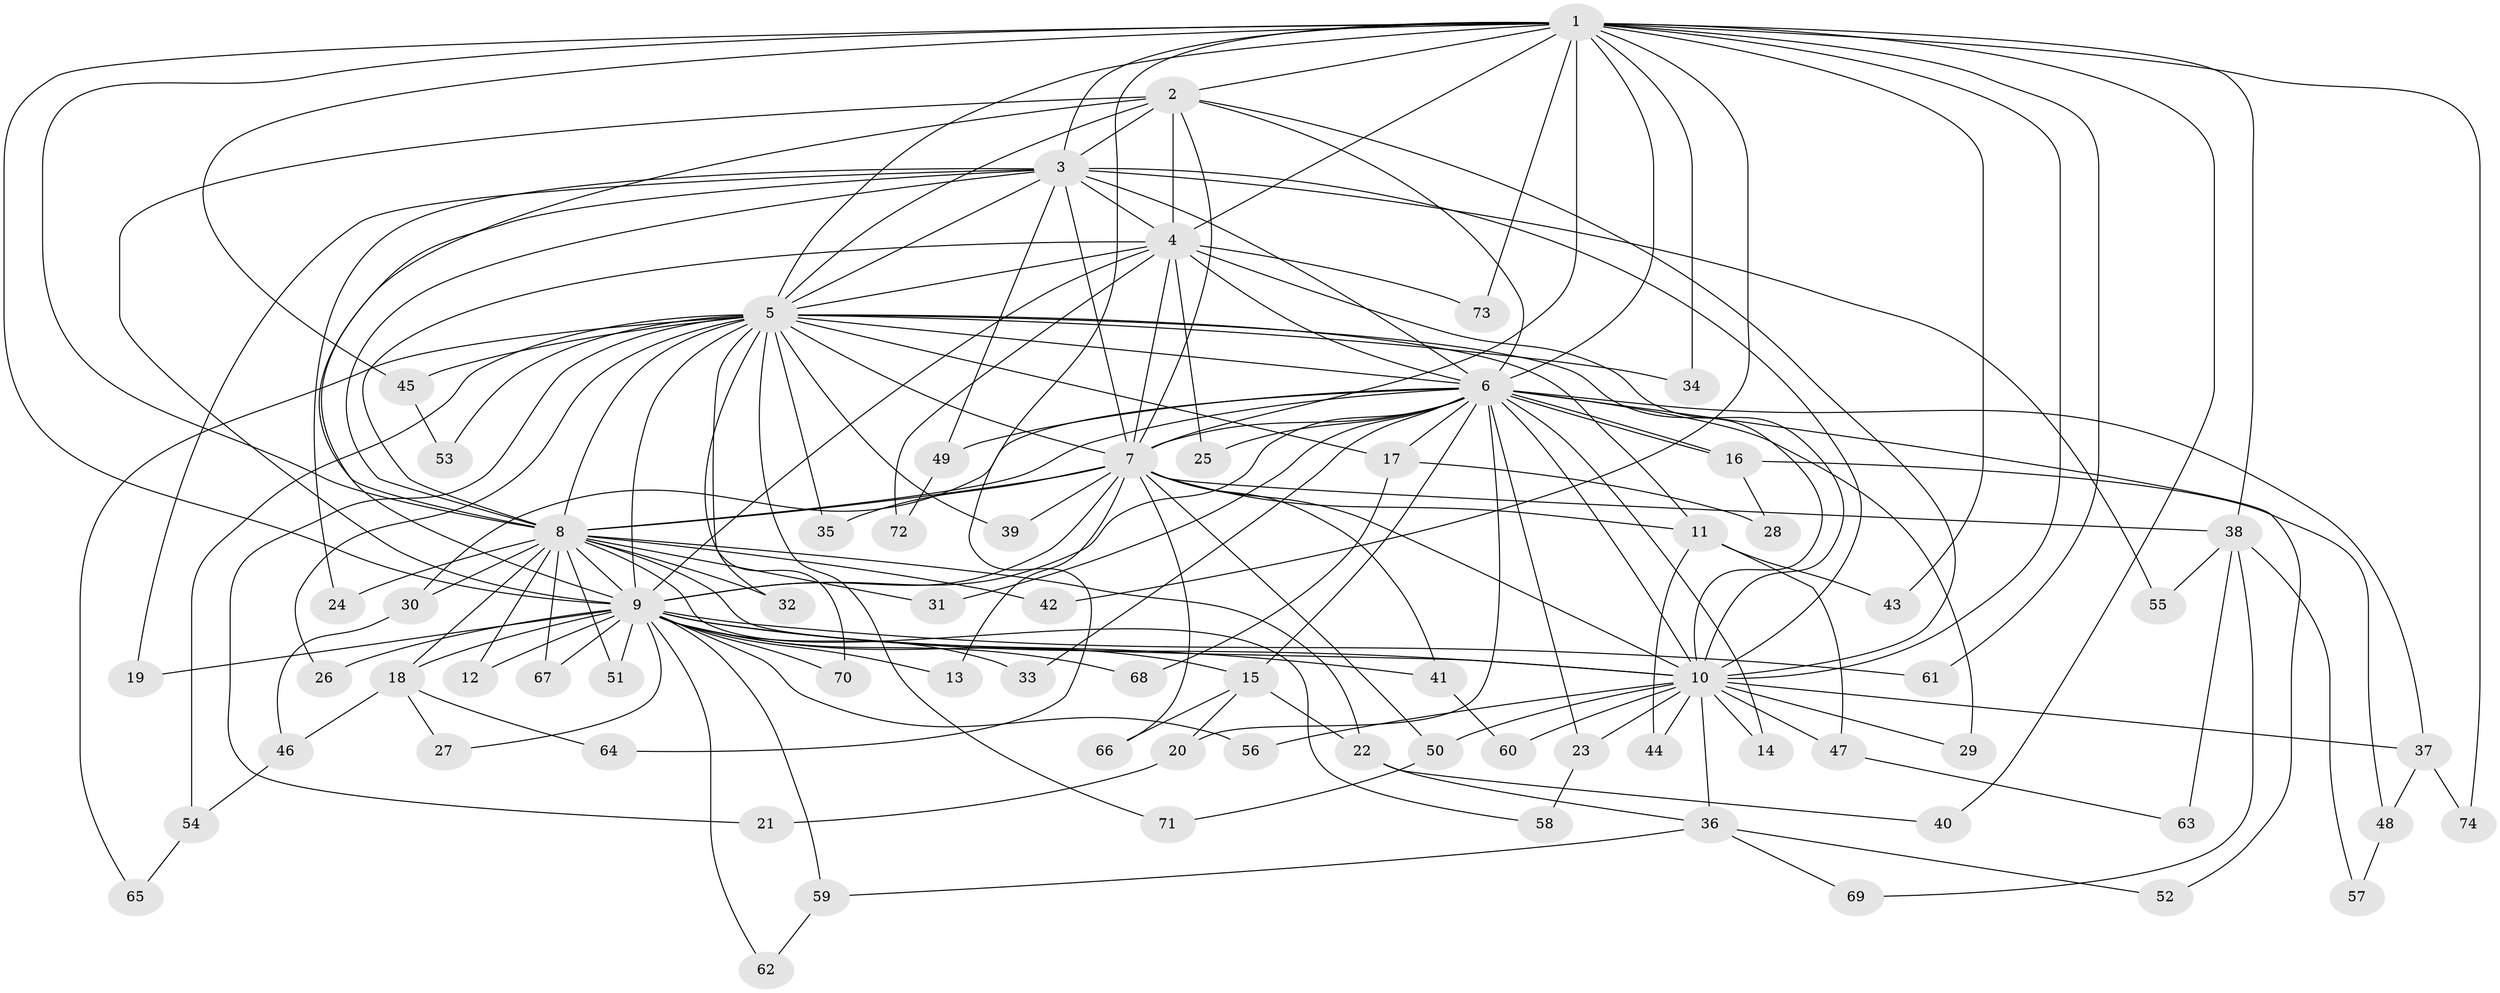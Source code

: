 // Generated by graph-tools (version 1.1) at 2025/49/03/09/25 03:49:27]
// undirected, 74 vertices, 173 edges
graph export_dot {
graph [start="1"]
  node [color=gray90,style=filled];
  1;
  2;
  3;
  4;
  5;
  6;
  7;
  8;
  9;
  10;
  11;
  12;
  13;
  14;
  15;
  16;
  17;
  18;
  19;
  20;
  21;
  22;
  23;
  24;
  25;
  26;
  27;
  28;
  29;
  30;
  31;
  32;
  33;
  34;
  35;
  36;
  37;
  38;
  39;
  40;
  41;
  42;
  43;
  44;
  45;
  46;
  47;
  48;
  49;
  50;
  51;
  52;
  53;
  54;
  55;
  56;
  57;
  58;
  59;
  60;
  61;
  62;
  63;
  64;
  65;
  66;
  67;
  68;
  69;
  70;
  71;
  72;
  73;
  74;
  1 -- 2;
  1 -- 3;
  1 -- 4;
  1 -- 5;
  1 -- 6;
  1 -- 7;
  1 -- 8;
  1 -- 9;
  1 -- 10;
  1 -- 34;
  1 -- 38;
  1 -- 40;
  1 -- 42;
  1 -- 43;
  1 -- 45;
  1 -- 61;
  1 -- 64;
  1 -- 73;
  1 -- 74;
  2 -- 3;
  2 -- 4;
  2 -- 5;
  2 -- 6;
  2 -- 7;
  2 -- 8;
  2 -- 9;
  2 -- 10;
  3 -- 4;
  3 -- 5;
  3 -- 6;
  3 -- 7;
  3 -- 8;
  3 -- 9;
  3 -- 10;
  3 -- 19;
  3 -- 24;
  3 -- 49;
  3 -- 55;
  4 -- 5;
  4 -- 6;
  4 -- 7;
  4 -- 8;
  4 -- 9;
  4 -- 10;
  4 -- 25;
  4 -- 72;
  4 -- 73;
  5 -- 6;
  5 -- 7;
  5 -- 8;
  5 -- 9;
  5 -- 10;
  5 -- 11;
  5 -- 17;
  5 -- 21;
  5 -- 26;
  5 -- 32;
  5 -- 34;
  5 -- 35;
  5 -- 39;
  5 -- 45;
  5 -- 53;
  5 -- 54;
  5 -- 65;
  5 -- 70;
  5 -- 71;
  6 -- 7;
  6 -- 8;
  6 -- 9;
  6 -- 10;
  6 -- 14;
  6 -- 15;
  6 -- 16;
  6 -- 16;
  6 -- 17;
  6 -- 20;
  6 -- 23;
  6 -- 25;
  6 -- 29;
  6 -- 30;
  6 -- 31;
  6 -- 33;
  6 -- 37;
  6 -- 49;
  6 -- 52;
  7 -- 8;
  7 -- 9;
  7 -- 10;
  7 -- 11;
  7 -- 13;
  7 -- 35;
  7 -- 38;
  7 -- 39;
  7 -- 41;
  7 -- 50;
  7 -- 66;
  8 -- 9;
  8 -- 10;
  8 -- 12;
  8 -- 18;
  8 -- 22;
  8 -- 24;
  8 -- 30;
  8 -- 31;
  8 -- 32;
  8 -- 42;
  8 -- 51;
  8 -- 58;
  8 -- 67;
  9 -- 10;
  9 -- 12;
  9 -- 13;
  9 -- 15;
  9 -- 18;
  9 -- 19;
  9 -- 26;
  9 -- 27;
  9 -- 33;
  9 -- 41;
  9 -- 51;
  9 -- 56;
  9 -- 59;
  9 -- 61;
  9 -- 62;
  9 -- 67;
  9 -- 68;
  9 -- 70;
  10 -- 14;
  10 -- 23;
  10 -- 29;
  10 -- 36;
  10 -- 37;
  10 -- 44;
  10 -- 47;
  10 -- 50;
  10 -- 56;
  10 -- 60;
  11 -- 43;
  11 -- 44;
  11 -- 47;
  15 -- 20;
  15 -- 22;
  15 -- 66;
  16 -- 28;
  16 -- 48;
  17 -- 28;
  17 -- 68;
  18 -- 27;
  18 -- 46;
  18 -- 64;
  20 -- 21;
  22 -- 36;
  22 -- 40;
  23 -- 58;
  30 -- 46;
  36 -- 52;
  36 -- 59;
  36 -- 69;
  37 -- 48;
  37 -- 74;
  38 -- 55;
  38 -- 57;
  38 -- 63;
  38 -- 69;
  41 -- 60;
  45 -- 53;
  46 -- 54;
  47 -- 63;
  48 -- 57;
  49 -- 72;
  50 -- 71;
  54 -- 65;
  59 -- 62;
}
